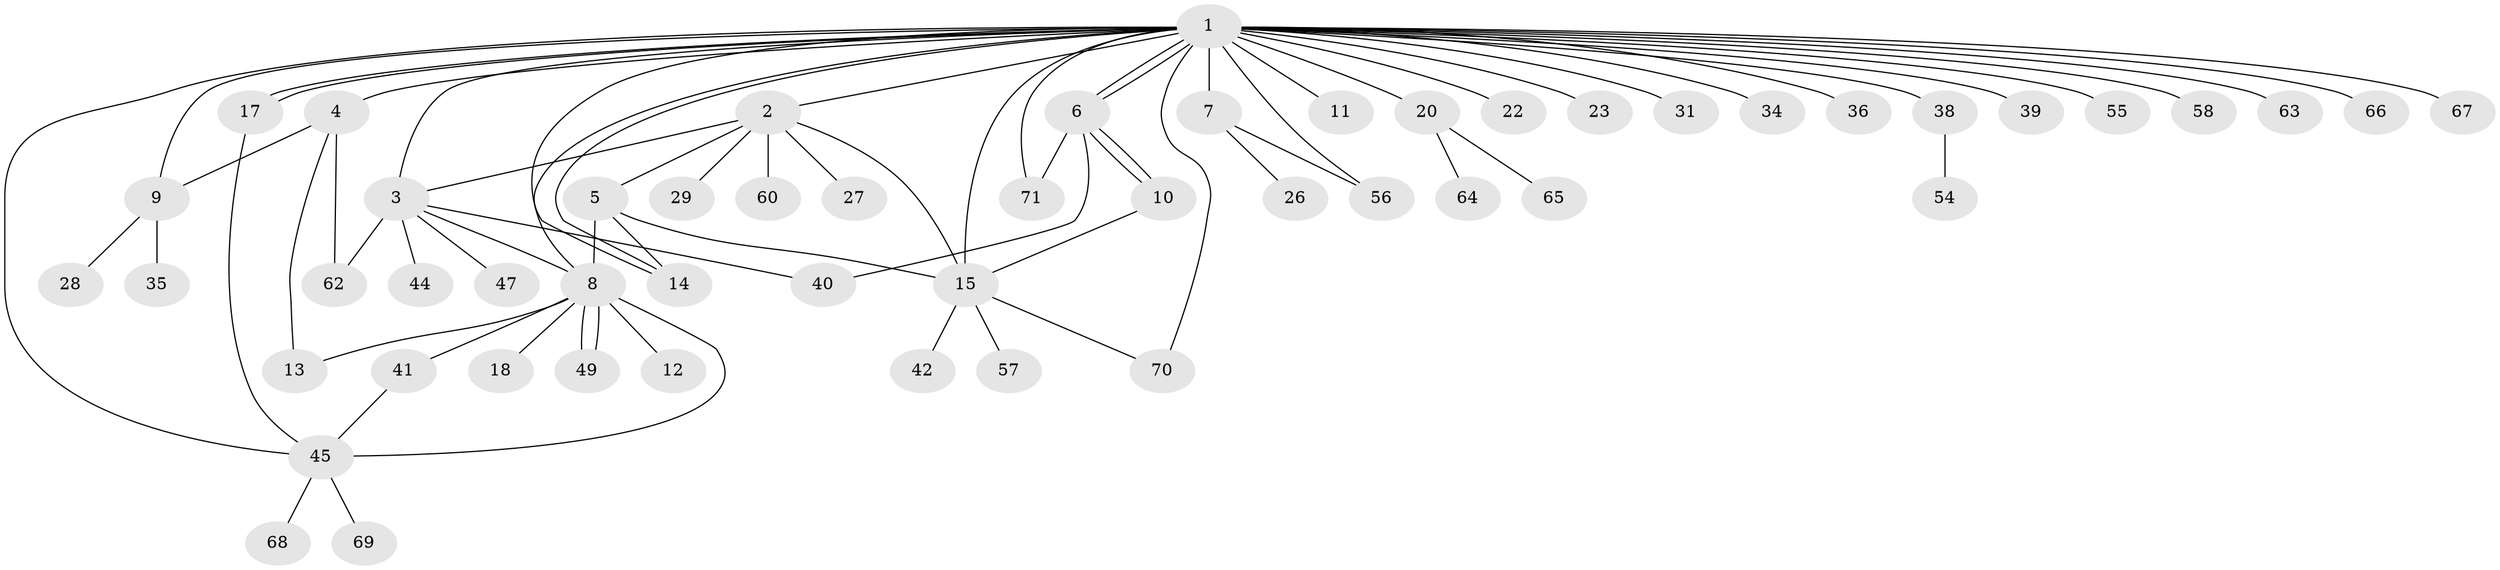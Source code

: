 // Generated by graph-tools (version 1.1) at 2025/51/02/27/25 19:51:57]
// undirected, 53 vertices, 74 edges
graph export_dot {
graph [start="1"]
  node [color=gray90,style=filled];
  1 [super="+51"];
  2 [super="+21"];
  3 [super="+33"];
  4 [super="+24"];
  5 [super="+43"];
  6 [super="+32"];
  7 [super="+48"];
  8 [super="+52"];
  9 [super="+37"];
  10;
  11;
  12;
  13 [super="+19"];
  14;
  15 [super="+16"];
  17 [super="+25"];
  18 [super="+50"];
  20 [super="+61"];
  22 [super="+30"];
  23;
  26;
  27;
  28;
  29;
  31 [super="+53"];
  34 [super="+46"];
  35;
  36;
  38;
  39;
  40;
  41;
  42;
  44;
  45 [super="+59"];
  47;
  49;
  54;
  55;
  56;
  57;
  58;
  60;
  62;
  63;
  64;
  65;
  66;
  67;
  68;
  69;
  70;
  71;
  1 -- 2;
  1 -- 3 [weight=2];
  1 -- 4 [weight=2];
  1 -- 6;
  1 -- 6;
  1 -- 7;
  1 -- 8;
  1 -- 9;
  1 -- 11;
  1 -- 14;
  1 -- 14;
  1 -- 17;
  1 -- 17;
  1 -- 20 [weight=2];
  1 -- 22;
  1 -- 23;
  1 -- 31 [weight=2];
  1 -- 34;
  1 -- 36;
  1 -- 38;
  1 -- 39;
  1 -- 55;
  1 -- 56;
  1 -- 58;
  1 -- 63;
  1 -- 66;
  1 -- 67;
  1 -- 70;
  1 -- 71;
  1 -- 45;
  1 -- 15;
  2 -- 3;
  2 -- 5;
  2 -- 60;
  2 -- 27;
  2 -- 29;
  2 -- 15;
  3 -- 8;
  3 -- 40;
  3 -- 44;
  3 -- 47;
  3 -- 62;
  4 -- 9;
  4 -- 13;
  4 -- 62;
  5 -- 8 [weight=2];
  5 -- 14;
  5 -- 15;
  6 -- 10;
  6 -- 10;
  6 -- 40;
  6 -- 71;
  7 -- 26;
  7 -- 56;
  8 -- 12;
  8 -- 13;
  8 -- 18;
  8 -- 41;
  8 -- 49;
  8 -- 49;
  8 -- 45;
  9 -- 28;
  9 -- 35;
  10 -- 15;
  15 -- 70;
  15 -- 57;
  15 -- 42;
  17 -- 45;
  20 -- 64;
  20 -- 65;
  38 -- 54;
  41 -- 45;
  45 -- 69;
  45 -- 68;
}
